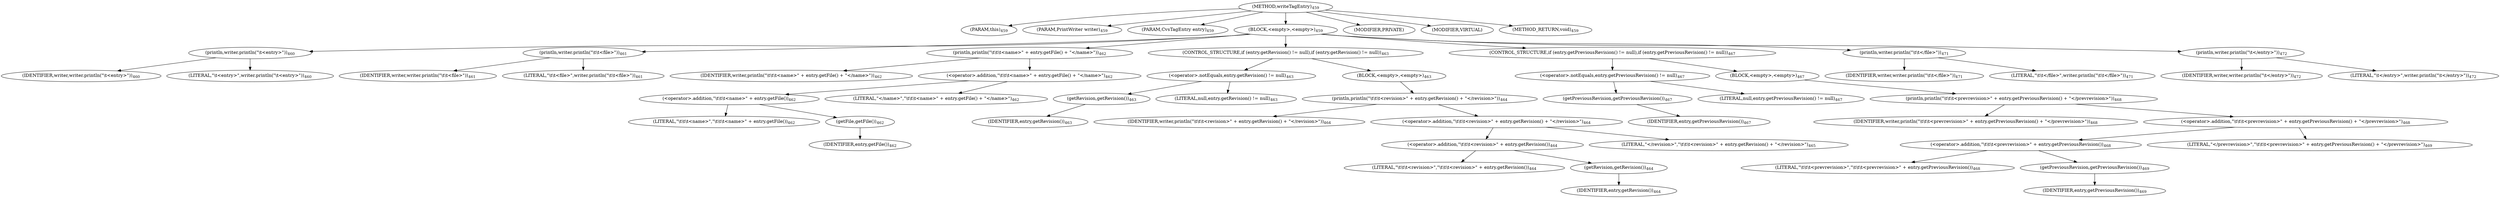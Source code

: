 digraph "writeTagEntry" {  
"749" [label = <(METHOD,writeTagEntry)<SUB>459</SUB>> ]
"750" [label = <(PARAM,this)<SUB>459</SUB>> ]
"751" [label = <(PARAM,PrintWriter writer)<SUB>459</SUB>> ]
"752" [label = <(PARAM,CvsTagEntry entry)<SUB>459</SUB>> ]
"753" [label = <(BLOCK,&lt;empty&gt;,&lt;empty&gt;)<SUB>459</SUB>> ]
"754" [label = <(println,writer.println(&quot;\t&lt;entry&gt;&quot;))<SUB>460</SUB>> ]
"755" [label = <(IDENTIFIER,writer,writer.println(&quot;\t&lt;entry&gt;&quot;))<SUB>460</SUB>> ]
"756" [label = <(LITERAL,&quot;\t&lt;entry&gt;&quot;,writer.println(&quot;\t&lt;entry&gt;&quot;))<SUB>460</SUB>> ]
"757" [label = <(println,writer.println(&quot;\t\t&lt;file&gt;&quot;))<SUB>461</SUB>> ]
"758" [label = <(IDENTIFIER,writer,writer.println(&quot;\t\t&lt;file&gt;&quot;))<SUB>461</SUB>> ]
"759" [label = <(LITERAL,&quot;\t\t&lt;file&gt;&quot;,writer.println(&quot;\t\t&lt;file&gt;&quot;))<SUB>461</SUB>> ]
"760" [label = <(println,println(&quot;\t\t\t&lt;name&gt;&quot; + entry.getFile() + &quot;&lt;/name&gt;&quot;))<SUB>462</SUB>> ]
"761" [label = <(IDENTIFIER,writer,println(&quot;\t\t\t&lt;name&gt;&quot; + entry.getFile() + &quot;&lt;/name&gt;&quot;))<SUB>462</SUB>> ]
"762" [label = <(&lt;operator&gt;.addition,&quot;\t\t\t&lt;name&gt;&quot; + entry.getFile() + &quot;&lt;/name&gt;&quot;)<SUB>462</SUB>> ]
"763" [label = <(&lt;operator&gt;.addition,&quot;\t\t\t&lt;name&gt;&quot; + entry.getFile())<SUB>462</SUB>> ]
"764" [label = <(LITERAL,&quot;\t\t\t&lt;name&gt;&quot;,&quot;\t\t\t&lt;name&gt;&quot; + entry.getFile())<SUB>462</SUB>> ]
"765" [label = <(getFile,getFile())<SUB>462</SUB>> ]
"766" [label = <(IDENTIFIER,entry,getFile())<SUB>462</SUB>> ]
"767" [label = <(LITERAL,&quot;&lt;/name&gt;&quot;,&quot;\t\t\t&lt;name&gt;&quot; + entry.getFile() + &quot;&lt;/name&gt;&quot;)<SUB>462</SUB>> ]
"768" [label = <(CONTROL_STRUCTURE,if (entry.getRevision() != null),if (entry.getRevision() != null))<SUB>463</SUB>> ]
"769" [label = <(&lt;operator&gt;.notEquals,entry.getRevision() != null)<SUB>463</SUB>> ]
"770" [label = <(getRevision,getRevision())<SUB>463</SUB>> ]
"771" [label = <(IDENTIFIER,entry,getRevision())<SUB>463</SUB>> ]
"772" [label = <(LITERAL,null,entry.getRevision() != null)<SUB>463</SUB>> ]
"773" [label = <(BLOCK,&lt;empty&gt;,&lt;empty&gt;)<SUB>463</SUB>> ]
"774" [label = <(println,println(&quot;\t\t\t&lt;revision&gt;&quot; + entry.getRevision() + &quot;&lt;/revision&gt;&quot;))<SUB>464</SUB>> ]
"775" [label = <(IDENTIFIER,writer,println(&quot;\t\t\t&lt;revision&gt;&quot; + entry.getRevision() + &quot;&lt;/revision&gt;&quot;))<SUB>464</SUB>> ]
"776" [label = <(&lt;operator&gt;.addition,&quot;\t\t\t&lt;revision&gt;&quot; + entry.getRevision() + &quot;&lt;/revision&gt;&quot;)<SUB>464</SUB>> ]
"777" [label = <(&lt;operator&gt;.addition,&quot;\t\t\t&lt;revision&gt;&quot; + entry.getRevision())<SUB>464</SUB>> ]
"778" [label = <(LITERAL,&quot;\t\t\t&lt;revision&gt;&quot;,&quot;\t\t\t&lt;revision&gt;&quot; + entry.getRevision())<SUB>464</SUB>> ]
"779" [label = <(getRevision,getRevision())<SUB>464</SUB>> ]
"780" [label = <(IDENTIFIER,entry,getRevision())<SUB>464</SUB>> ]
"781" [label = <(LITERAL,&quot;&lt;/revision&gt;&quot;,&quot;\t\t\t&lt;revision&gt;&quot; + entry.getRevision() + &quot;&lt;/revision&gt;&quot;)<SUB>465</SUB>> ]
"782" [label = <(CONTROL_STRUCTURE,if (entry.getPreviousRevision() != null),if (entry.getPreviousRevision() != null))<SUB>467</SUB>> ]
"783" [label = <(&lt;operator&gt;.notEquals,entry.getPreviousRevision() != null)<SUB>467</SUB>> ]
"784" [label = <(getPreviousRevision,getPreviousRevision())<SUB>467</SUB>> ]
"785" [label = <(IDENTIFIER,entry,getPreviousRevision())<SUB>467</SUB>> ]
"786" [label = <(LITERAL,null,entry.getPreviousRevision() != null)<SUB>467</SUB>> ]
"787" [label = <(BLOCK,&lt;empty&gt;,&lt;empty&gt;)<SUB>467</SUB>> ]
"788" [label = <(println,println(&quot;\t\t\t&lt;prevrevision&gt;&quot; + entry.getPreviousRevision() + &quot;&lt;/prevrevision&gt;&quot;))<SUB>468</SUB>> ]
"789" [label = <(IDENTIFIER,writer,println(&quot;\t\t\t&lt;prevrevision&gt;&quot; + entry.getPreviousRevision() + &quot;&lt;/prevrevision&gt;&quot;))<SUB>468</SUB>> ]
"790" [label = <(&lt;operator&gt;.addition,&quot;\t\t\t&lt;prevrevision&gt;&quot; + entry.getPreviousRevision() + &quot;&lt;/prevrevision&gt;&quot;)<SUB>468</SUB>> ]
"791" [label = <(&lt;operator&gt;.addition,&quot;\t\t\t&lt;prevrevision&gt;&quot; + entry.getPreviousRevision())<SUB>468</SUB>> ]
"792" [label = <(LITERAL,&quot;\t\t\t&lt;prevrevision&gt;&quot;,&quot;\t\t\t&lt;prevrevision&gt;&quot; + entry.getPreviousRevision())<SUB>468</SUB>> ]
"793" [label = <(getPreviousRevision,getPreviousRevision())<SUB>469</SUB>> ]
"794" [label = <(IDENTIFIER,entry,getPreviousRevision())<SUB>469</SUB>> ]
"795" [label = <(LITERAL,&quot;&lt;/prevrevision&gt;&quot;,&quot;\t\t\t&lt;prevrevision&gt;&quot; + entry.getPreviousRevision() + &quot;&lt;/prevrevision&gt;&quot;)<SUB>469</SUB>> ]
"796" [label = <(println,writer.println(&quot;\t\t&lt;/file&gt;&quot;))<SUB>471</SUB>> ]
"797" [label = <(IDENTIFIER,writer,writer.println(&quot;\t\t&lt;/file&gt;&quot;))<SUB>471</SUB>> ]
"798" [label = <(LITERAL,&quot;\t\t&lt;/file&gt;&quot;,writer.println(&quot;\t\t&lt;/file&gt;&quot;))<SUB>471</SUB>> ]
"799" [label = <(println,writer.println(&quot;\t&lt;/entry&gt;&quot;))<SUB>472</SUB>> ]
"800" [label = <(IDENTIFIER,writer,writer.println(&quot;\t&lt;/entry&gt;&quot;))<SUB>472</SUB>> ]
"801" [label = <(LITERAL,&quot;\t&lt;/entry&gt;&quot;,writer.println(&quot;\t&lt;/entry&gt;&quot;))<SUB>472</SUB>> ]
"802" [label = <(MODIFIER,PRIVATE)> ]
"803" [label = <(MODIFIER,VIRTUAL)> ]
"804" [label = <(METHOD_RETURN,void)<SUB>459</SUB>> ]
  "749" -> "750" 
  "749" -> "751" 
  "749" -> "752" 
  "749" -> "753" 
  "749" -> "802" 
  "749" -> "803" 
  "749" -> "804" 
  "753" -> "754" 
  "753" -> "757" 
  "753" -> "760" 
  "753" -> "768" 
  "753" -> "782" 
  "753" -> "796" 
  "753" -> "799" 
  "754" -> "755" 
  "754" -> "756" 
  "757" -> "758" 
  "757" -> "759" 
  "760" -> "761" 
  "760" -> "762" 
  "762" -> "763" 
  "762" -> "767" 
  "763" -> "764" 
  "763" -> "765" 
  "765" -> "766" 
  "768" -> "769" 
  "768" -> "773" 
  "769" -> "770" 
  "769" -> "772" 
  "770" -> "771" 
  "773" -> "774" 
  "774" -> "775" 
  "774" -> "776" 
  "776" -> "777" 
  "776" -> "781" 
  "777" -> "778" 
  "777" -> "779" 
  "779" -> "780" 
  "782" -> "783" 
  "782" -> "787" 
  "783" -> "784" 
  "783" -> "786" 
  "784" -> "785" 
  "787" -> "788" 
  "788" -> "789" 
  "788" -> "790" 
  "790" -> "791" 
  "790" -> "795" 
  "791" -> "792" 
  "791" -> "793" 
  "793" -> "794" 
  "796" -> "797" 
  "796" -> "798" 
  "799" -> "800" 
  "799" -> "801" 
}
